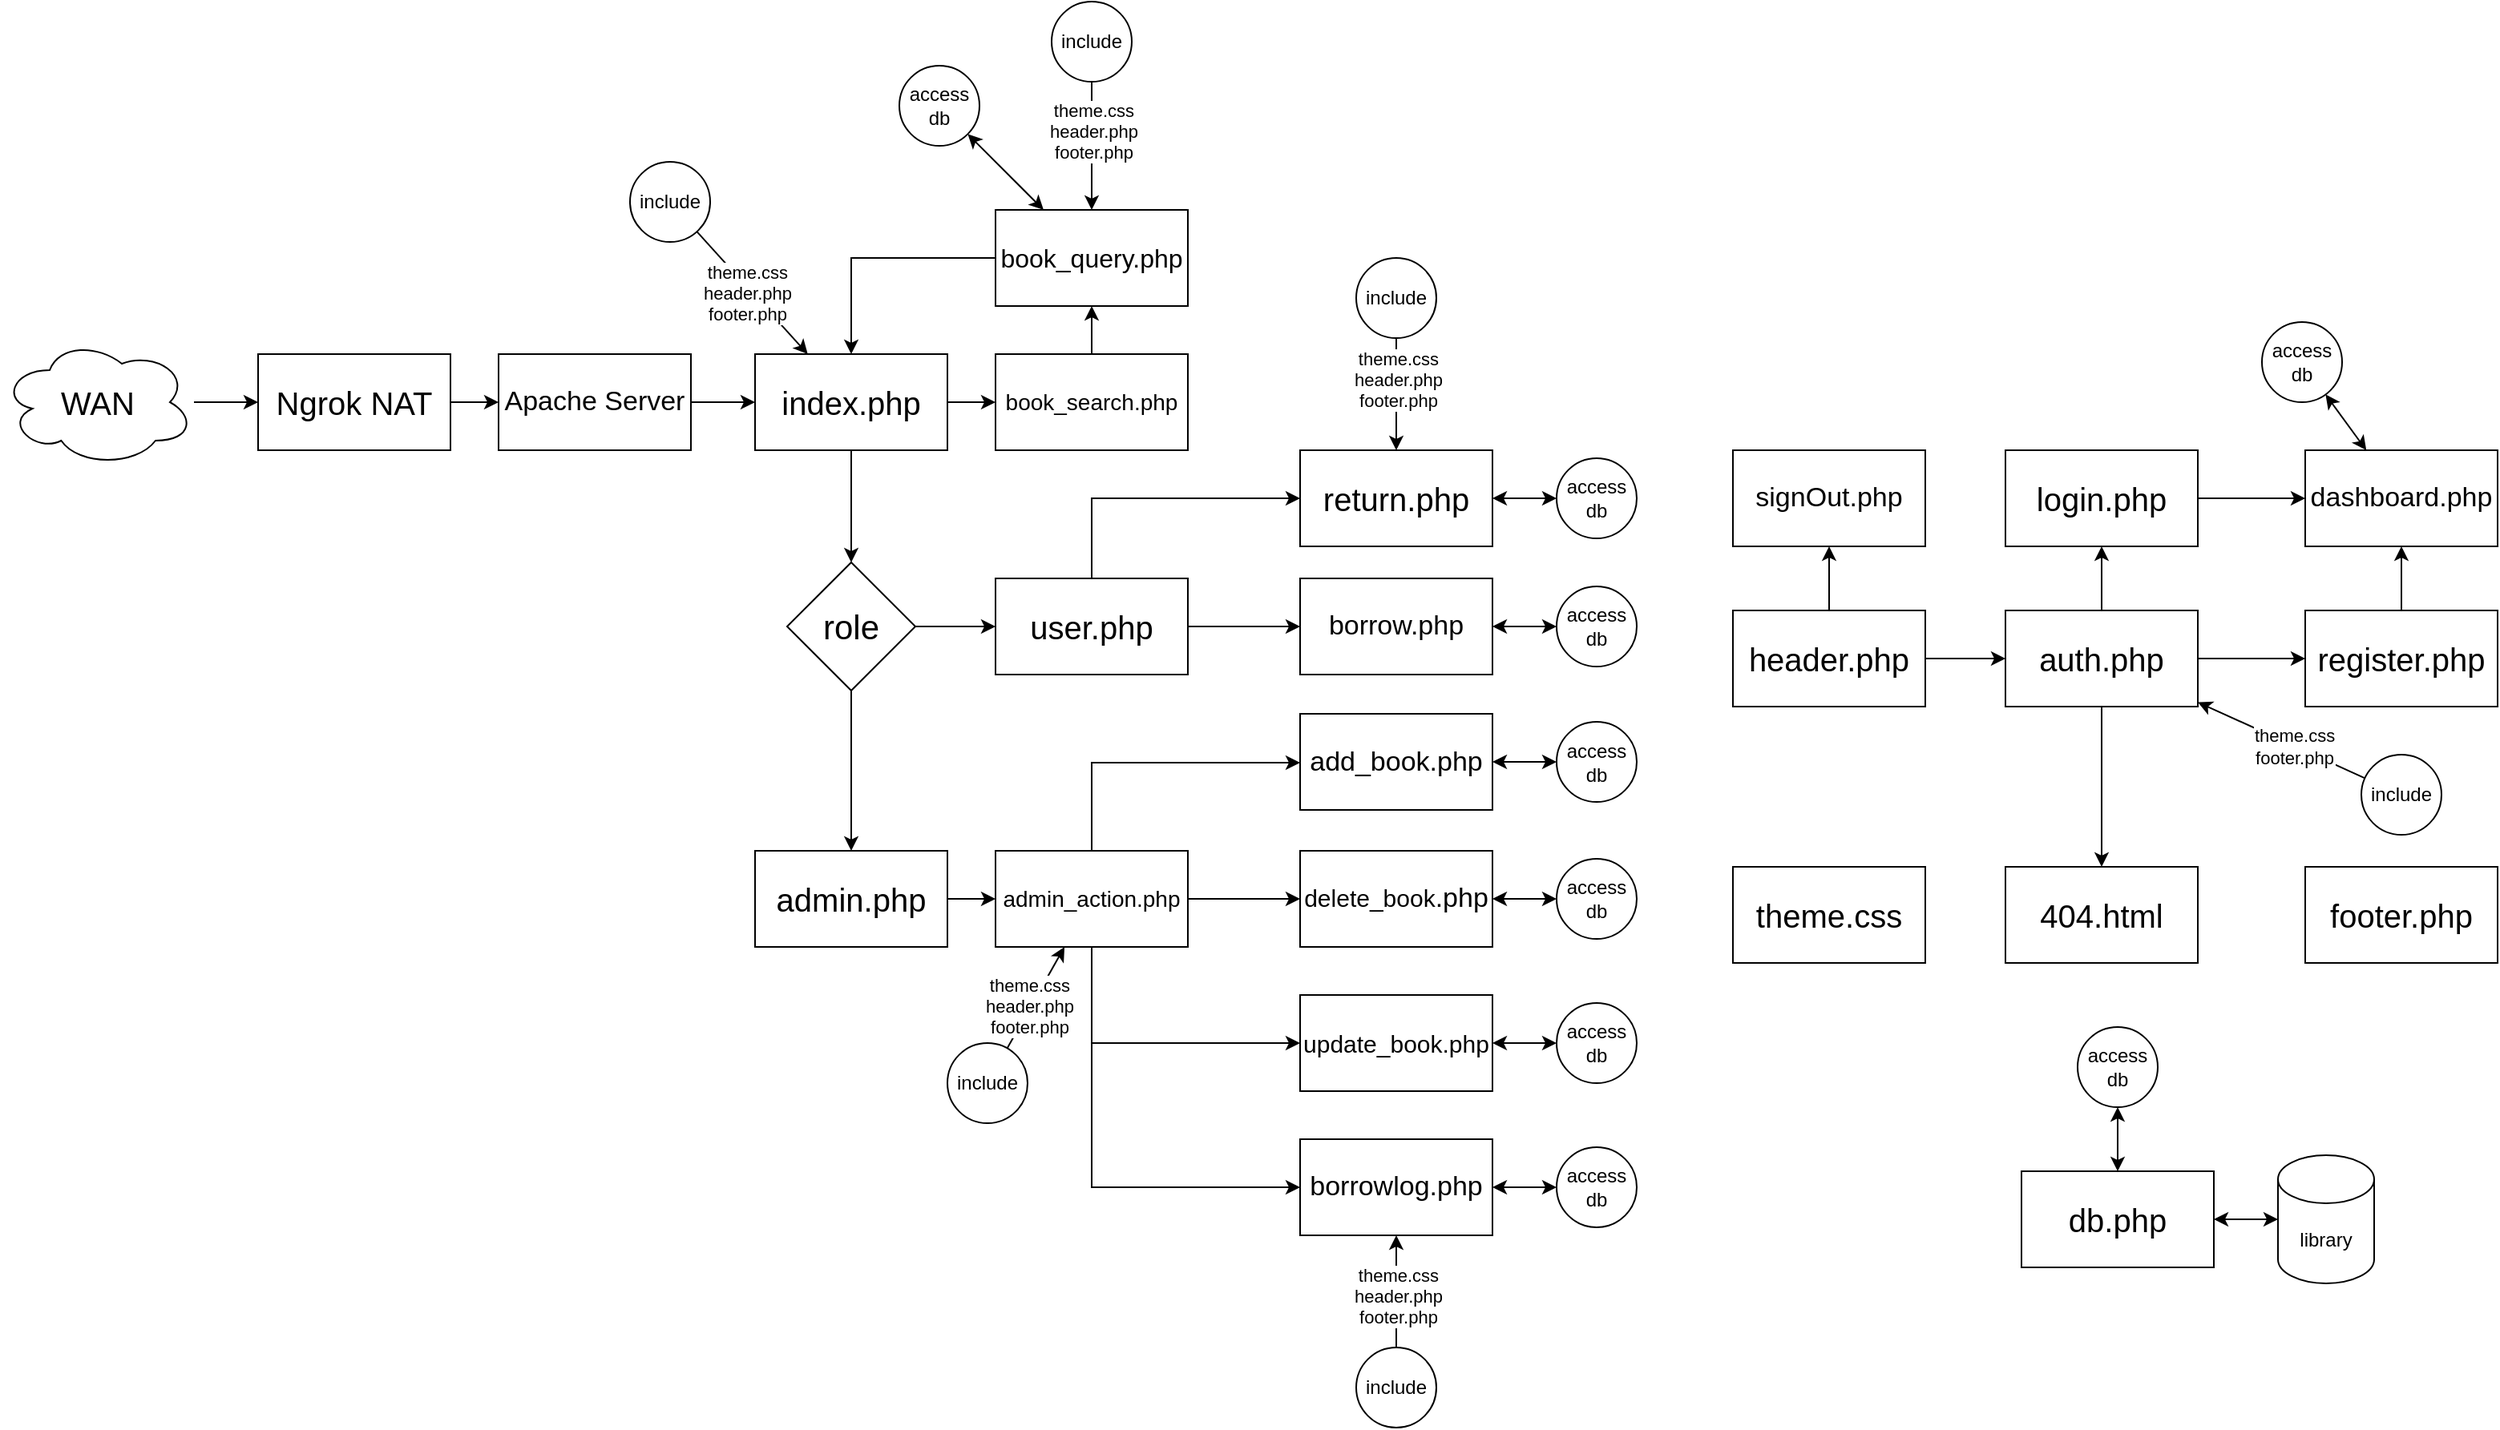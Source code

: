 <mxfile version="27.0.9">
  <diagram id="C5RBs43oDa-KdzZeNtuy" name="Page-1">
    <mxGraphModel dx="1237" dy="654" grid="1" gridSize="10" guides="1" tooltips="1" connect="1" arrows="1" fold="1" page="1" pageScale="1" pageWidth="827" pageHeight="1169" math="0" shadow="0">
      <root>
        <mxCell id="WIyWlLk6GJQsqaUBKTNV-0" />
        <mxCell id="WIyWlLk6GJQsqaUBKTNV-1" parent="WIyWlLk6GJQsqaUBKTNV-0" />
        <mxCell id="X3OqEVXb3V1bv9yhj-be-32" value="" style="rounded=0;orthogonalLoop=1;jettySize=auto;html=1;" parent="WIyWlLk6GJQsqaUBKTNV-1" source="X3OqEVXb3V1bv9yhj-be-0" target="X3OqEVXb3V1bv9yhj-be-8" edge="1">
          <mxGeometry relative="1" as="geometry" />
        </mxCell>
        <mxCell id="X3OqEVXb3V1bv9yhj-be-0" value="&lt;font style=&quot;font-size: 17px;&quot;&gt;Apache Server&lt;/font&gt;" style="rounded=0;whiteSpace=wrap;html=1;" parent="WIyWlLk6GJQsqaUBKTNV-1" vertex="1">
          <mxGeometry x="310" y="360" width="120" height="60" as="geometry" />
        </mxCell>
        <mxCell id="X3OqEVXb3V1bv9yhj-be-7" value="" style="rounded=0;orthogonalLoop=1;jettySize=auto;html=1;" parent="WIyWlLk6GJQsqaUBKTNV-1" source="X3OqEVXb3V1bv9yhj-be-1" target="X3OqEVXb3V1bv9yhj-be-0" edge="1">
          <mxGeometry relative="1" as="geometry" />
        </mxCell>
        <mxCell id="X3OqEVXb3V1bv9yhj-be-1" value="&lt;font style=&quot;font-size: 20px;&quot;&gt;Ngrok NAT&lt;/font&gt;" style="rounded=0;whiteSpace=wrap;html=1;" parent="WIyWlLk6GJQsqaUBKTNV-1" vertex="1">
          <mxGeometry x="160" y="360" width="120" height="60" as="geometry" />
        </mxCell>
        <mxCell id="X3OqEVXb3V1bv9yhj-be-6" value="" style="rounded=0;orthogonalLoop=1;jettySize=auto;html=1;" parent="WIyWlLk6GJQsqaUBKTNV-1" source="X3OqEVXb3V1bv9yhj-be-5" target="X3OqEVXb3V1bv9yhj-be-1" edge="1">
          <mxGeometry relative="1" as="geometry" />
        </mxCell>
        <mxCell id="X3OqEVXb3V1bv9yhj-be-5" value="&lt;font style=&quot;font-size: 20px;&quot;&gt;WAN&lt;/font&gt;" style="ellipse;shape=cloud;whiteSpace=wrap;html=1;" parent="WIyWlLk6GJQsqaUBKTNV-1" vertex="1">
          <mxGeometry y="350" width="120" height="80" as="geometry" />
        </mxCell>
        <mxCell id="X3OqEVXb3V1bv9yhj-be-33" value="" style="rounded=0;orthogonalLoop=1;jettySize=auto;html=1;" parent="WIyWlLk6GJQsqaUBKTNV-1" source="X3OqEVXb3V1bv9yhj-be-8" target="X3OqEVXb3V1bv9yhj-be-12" edge="1">
          <mxGeometry relative="1" as="geometry" />
        </mxCell>
        <mxCell id="X3OqEVXb3V1bv9yhj-be-46" value="" style="edgeStyle=orthogonalEdgeStyle;rounded=0;orthogonalLoop=1;jettySize=auto;html=1;" parent="WIyWlLk6GJQsqaUBKTNV-1" source="X3OqEVXb3V1bv9yhj-be-8" target="X3OqEVXb3V1bv9yhj-be-45" edge="1">
          <mxGeometry relative="1" as="geometry" />
        </mxCell>
        <mxCell id="X3OqEVXb3V1bv9yhj-be-8" value="&lt;font style=&quot;font-size: 20px;&quot;&gt;index.php&lt;/font&gt;" style="rounded=0;whiteSpace=wrap;html=1;" parent="WIyWlLk6GJQsqaUBKTNV-1" vertex="1">
          <mxGeometry x="470" y="360" width="120" height="60" as="geometry" />
        </mxCell>
        <mxCell id="X3OqEVXb3V1bv9yhj-be-9" value="&lt;font style=&quot;font-size: 20px;&quot;&gt;theme.css&lt;/font&gt;" style="rounded=0;whiteSpace=wrap;html=1;" parent="WIyWlLk6GJQsqaUBKTNV-1" vertex="1">
          <mxGeometry x="1080" y="680" width="120" height="60" as="geometry" />
        </mxCell>
        <mxCell id="X3OqEVXb3V1bv9yhj-be-38" value="" style="rounded=0;orthogonalLoop=1;jettySize=auto;html=1;" parent="WIyWlLk6GJQsqaUBKTNV-1" source="X3OqEVXb3V1bv9yhj-be-10" target="X3OqEVXb3V1bv9yhj-be-22" edge="1">
          <mxGeometry relative="1" as="geometry" />
        </mxCell>
        <mxCell id="X3OqEVXb3V1bv9yhj-be-39" value="" style="rounded=0;orthogonalLoop=1;jettySize=auto;html=1;" parent="WIyWlLk6GJQsqaUBKTNV-1" source="X3OqEVXb3V1bv9yhj-be-10" target="X3OqEVXb3V1bv9yhj-be-18" edge="1">
          <mxGeometry relative="1" as="geometry" />
        </mxCell>
        <mxCell id="X3OqEVXb3V1bv9yhj-be-10" value="&lt;font style=&quot;font-size: 20px;&quot;&gt;header.php&lt;/font&gt;" style="rounded=0;whiteSpace=wrap;html=1;" parent="WIyWlLk6GJQsqaUBKTNV-1" vertex="1">
          <mxGeometry x="1080" y="520" width="120" height="60" as="geometry" />
        </mxCell>
        <mxCell id="X3OqEVXb3V1bv9yhj-be-11" value="&lt;font style=&quot;font-size: 20px;&quot;&gt;footer.php&lt;/font&gt;" style="rounded=0;whiteSpace=wrap;html=1;" parent="WIyWlLk6GJQsqaUBKTNV-1" vertex="1">
          <mxGeometry x="1437" y="680" width="120" height="60" as="geometry" />
        </mxCell>
        <mxCell id="X3OqEVXb3V1bv9yhj-be-35" value="" style="rounded=0;orthogonalLoop=1;jettySize=auto;html=1;" parent="WIyWlLk6GJQsqaUBKTNV-1" source="X3OqEVXb3V1bv9yhj-be-12" target="X3OqEVXb3V1bv9yhj-be-23" edge="1">
          <mxGeometry relative="1" as="geometry" />
        </mxCell>
        <mxCell id="X3OqEVXb3V1bv9yhj-be-12" value="&lt;font style=&quot;font-size: 14px;&quot;&gt;book_search.php&lt;/font&gt;" style="rounded=0;whiteSpace=wrap;html=1;" parent="WIyWlLk6GJQsqaUBKTNV-1" vertex="1">
          <mxGeometry x="620" y="360" width="120" height="60" as="geometry" />
        </mxCell>
        <mxCell id="X3OqEVXb3V1bv9yhj-be-51" value="" style="rounded=0;orthogonalLoop=1;jettySize=auto;html=1;" parent="WIyWlLk6GJQsqaUBKTNV-1" source="X3OqEVXb3V1bv9yhj-be-13" target="X3OqEVXb3V1bv9yhj-be-24" edge="1">
          <mxGeometry relative="1" as="geometry" />
        </mxCell>
        <mxCell id="X3OqEVXb3V1bv9yhj-be-53" value="" style="edgeStyle=orthogonalEdgeStyle;rounded=0;orthogonalLoop=1;jettySize=auto;html=1;" parent="WIyWlLk6GJQsqaUBKTNV-1" source="X3OqEVXb3V1bv9yhj-be-13" target="X3OqEVXb3V1bv9yhj-be-31" edge="1">
          <mxGeometry relative="1" as="geometry">
            <Array as="points">
              <mxPoint x="680" y="450" />
            </Array>
          </mxGeometry>
        </mxCell>
        <mxCell id="X3OqEVXb3V1bv9yhj-be-13" value="&lt;font style=&quot;font-size: 20px;&quot;&gt;user.php&lt;/font&gt;" style="rounded=0;whiteSpace=wrap;html=1;" parent="WIyWlLk6GJQsqaUBKTNV-1" vertex="1">
          <mxGeometry x="620" y="500" width="120" height="60" as="geometry" />
        </mxCell>
        <mxCell id="X3OqEVXb3V1bv9yhj-be-52" value="" style="rounded=0;orthogonalLoop=1;jettySize=auto;html=1;" parent="WIyWlLk6GJQsqaUBKTNV-1" source="X3OqEVXb3V1bv9yhj-be-14" target="X3OqEVXb3V1bv9yhj-be-21" edge="1">
          <mxGeometry relative="1" as="geometry" />
        </mxCell>
        <mxCell id="X3OqEVXb3V1bv9yhj-be-14" value="&lt;font style=&quot;font-size: 20px;&quot;&gt;admin.php&lt;/font&gt;" style="rounded=0;whiteSpace=wrap;html=1;" parent="WIyWlLk6GJQsqaUBKTNV-1" vertex="1">
          <mxGeometry x="470" y="670" width="120" height="60" as="geometry" />
        </mxCell>
        <mxCell id="X3OqEVXb3V1bv9yhj-be-17" value="" style="rounded=0;orthogonalLoop=1;jettySize=auto;html=1;startArrow=classic;startFill=1;" parent="WIyWlLk6GJQsqaUBKTNV-1" source="X3OqEVXb3V1bv9yhj-be-15" target="X3OqEVXb3V1bv9yhj-be-16" edge="1">
          <mxGeometry relative="1" as="geometry" />
        </mxCell>
        <mxCell id="X3OqEVXb3V1bv9yhj-be-15" value="&lt;font style=&quot;font-size: 20px;&quot;&gt;db.php&lt;/font&gt;" style="rounded=0;whiteSpace=wrap;html=1;" parent="WIyWlLk6GJQsqaUBKTNV-1" vertex="1">
          <mxGeometry x="1260" y="870" width="120" height="60" as="geometry" />
        </mxCell>
        <mxCell id="X3OqEVXb3V1bv9yhj-be-16" value="library" style="shape=cylinder3;whiteSpace=wrap;html=1;boundedLbl=1;backgroundOutline=1;size=15;" parent="WIyWlLk6GJQsqaUBKTNV-1" vertex="1">
          <mxGeometry x="1420" y="860" width="60" height="80" as="geometry" />
        </mxCell>
        <mxCell id="X3OqEVXb3V1bv9yhj-be-18" value="&lt;font style=&quot;font-size: 17px;&quot;&gt;signOut.php&lt;/font&gt;" style="rounded=0;whiteSpace=wrap;html=1;" parent="WIyWlLk6GJQsqaUBKTNV-1" vertex="1">
          <mxGeometry x="1080" y="420" width="120" height="60" as="geometry" />
        </mxCell>
        <mxCell id="X3OqEVXb3V1bv9yhj-be-19" value="&lt;font style=&quot;font-size: 20px;&quot;&gt;404.html&lt;/font&gt;" style="rounded=0;whiteSpace=wrap;html=1;" parent="WIyWlLk6GJQsqaUBKTNV-1" vertex="1">
          <mxGeometry x="1250" y="680" width="120" height="60" as="geometry" />
        </mxCell>
        <mxCell id="X3OqEVXb3V1bv9yhj-be-20" value="&lt;font style=&quot;font-size: 17px;&quot;&gt;add_book.php&lt;/font&gt;" style="rounded=0;whiteSpace=wrap;html=1;" parent="WIyWlLk6GJQsqaUBKTNV-1" vertex="1">
          <mxGeometry x="810" y="584.5" width="120" height="60" as="geometry" />
        </mxCell>
        <mxCell id="X3OqEVXb3V1bv9yhj-be-55" value="" style="edgeStyle=orthogonalEdgeStyle;rounded=0;orthogonalLoop=1;jettySize=auto;html=1;" parent="WIyWlLk6GJQsqaUBKTNV-1" source="X3OqEVXb3V1bv9yhj-be-21" target="X3OqEVXb3V1bv9yhj-be-20" edge="1">
          <mxGeometry relative="1" as="geometry">
            <Array as="points">
              <mxPoint x="680" y="615" />
            </Array>
          </mxGeometry>
        </mxCell>
        <mxCell id="X3OqEVXb3V1bv9yhj-be-57" value="" style="edgeStyle=orthogonalEdgeStyle;rounded=0;orthogonalLoop=1;jettySize=auto;html=1;" parent="WIyWlLk6GJQsqaUBKTNV-1" source="X3OqEVXb3V1bv9yhj-be-21" target="X3OqEVXb3V1bv9yhj-be-25" edge="1">
          <mxGeometry relative="1" as="geometry">
            <Array as="points">
              <mxPoint x="680" y="880" />
            </Array>
          </mxGeometry>
        </mxCell>
        <mxCell id="X3OqEVXb3V1bv9yhj-be-58" value="" style="edgeStyle=orthogonalEdgeStyle;rounded=0;orthogonalLoop=1;jettySize=auto;html=1;" parent="WIyWlLk6GJQsqaUBKTNV-1" source="X3OqEVXb3V1bv9yhj-be-21" target="X3OqEVXb3V1bv9yhj-be-27" edge="1">
          <mxGeometry relative="1" as="geometry" />
        </mxCell>
        <mxCell id="Dx3ptaILOhriFuHnNQgm-1" value="" style="edgeStyle=orthogonalEdgeStyle;rounded=0;orthogonalLoop=1;jettySize=auto;html=1;" edge="1" parent="WIyWlLk6GJQsqaUBKTNV-1" source="X3OqEVXb3V1bv9yhj-be-21" target="Dx3ptaILOhriFuHnNQgm-0">
          <mxGeometry relative="1" as="geometry">
            <Array as="points">
              <mxPoint x="680" y="790" />
            </Array>
          </mxGeometry>
        </mxCell>
        <mxCell id="X3OqEVXb3V1bv9yhj-be-21" value="&lt;font style=&quot;font-size: 14px;&quot;&gt;admin_action.php&lt;/font&gt;" style="rounded=0;whiteSpace=wrap;html=1;" parent="WIyWlLk6GJQsqaUBKTNV-1" vertex="1">
          <mxGeometry x="620" y="670" width="120" height="60" as="geometry" />
        </mxCell>
        <mxCell id="X3OqEVXb3V1bv9yhj-be-40" value="" style="rounded=0;orthogonalLoop=1;jettySize=auto;html=1;" parent="WIyWlLk6GJQsqaUBKTNV-1" source="X3OqEVXb3V1bv9yhj-be-22" target="X3OqEVXb3V1bv9yhj-be-19" edge="1">
          <mxGeometry relative="1" as="geometry" />
        </mxCell>
        <mxCell id="X3OqEVXb3V1bv9yhj-be-41" value="" style="rounded=0;orthogonalLoop=1;jettySize=auto;html=1;" parent="WIyWlLk6GJQsqaUBKTNV-1" source="X3OqEVXb3V1bv9yhj-be-22" target="X3OqEVXb3V1bv9yhj-be-29" edge="1">
          <mxGeometry relative="1" as="geometry" />
        </mxCell>
        <mxCell id="X3OqEVXb3V1bv9yhj-be-42" value="" style="rounded=0;orthogonalLoop=1;jettySize=auto;html=1;" parent="WIyWlLk6GJQsqaUBKTNV-1" source="X3OqEVXb3V1bv9yhj-be-22" target="X3OqEVXb3V1bv9yhj-be-30" edge="1">
          <mxGeometry relative="1" as="geometry" />
        </mxCell>
        <mxCell id="X3OqEVXb3V1bv9yhj-be-22" value="&lt;font style=&quot;font-size: 20px;&quot;&gt;auth.php&lt;/font&gt;" style="rounded=0;whiteSpace=wrap;html=1;" parent="WIyWlLk6GJQsqaUBKTNV-1" vertex="1">
          <mxGeometry x="1250" y="520" width="120" height="60" as="geometry" />
        </mxCell>
        <mxCell id="X3OqEVXb3V1bv9yhj-be-37" value="" style="edgeStyle=orthogonalEdgeStyle;rounded=0;orthogonalLoop=1;jettySize=auto;html=1;" parent="WIyWlLk6GJQsqaUBKTNV-1" source="X3OqEVXb3V1bv9yhj-be-23" target="X3OqEVXb3V1bv9yhj-be-8" edge="1">
          <mxGeometry relative="1" as="geometry" />
        </mxCell>
        <mxCell id="X3OqEVXb3V1bv9yhj-be-23" value="&lt;font style=&quot;font-size: 16px;&quot;&gt;book_query.php&lt;/font&gt;" style="rounded=0;whiteSpace=wrap;html=1;" parent="WIyWlLk6GJQsqaUBKTNV-1" vertex="1">
          <mxGeometry x="620" y="270" width="120" height="60" as="geometry" />
        </mxCell>
        <mxCell id="X3OqEVXb3V1bv9yhj-be-24" value="&lt;font style=&quot;font-size: 17px;&quot;&gt;borrow.php&lt;/font&gt;" style="rounded=0;whiteSpace=wrap;html=1;" parent="WIyWlLk6GJQsqaUBKTNV-1" vertex="1">
          <mxGeometry x="810" y="500" width="120" height="60" as="geometry" />
        </mxCell>
        <mxCell id="X3OqEVXb3V1bv9yhj-be-25" value="&lt;font style=&quot;font-size: 17px;&quot;&gt;borrowlog.php&lt;/font&gt;" style="rounded=0;whiteSpace=wrap;html=1;" parent="WIyWlLk6GJQsqaUBKTNV-1" vertex="1">
          <mxGeometry x="810" y="850" width="120" height="60" as="geometry" />
        </mxCell>
        <mxCell id="X3OqEVXb3V1bv9yhj-be-26" value="&lt;font style=&quot;font-size: 17px;&quot;&gt;dashboard.php&lt;/font&gt;" style="rounded=0;whiteSpace=wrap;html=1;" parent="WIyWlLk6GJQsqaUBKTNV-1" vertex="1">
          <mxGeometry x="1437" y="420" width="120" height="60" as="geometry" />
        </mxCell>
        <mxCell id="X3OqEVXb3V1bv9yhj-be-27" value="&lt;font style=&quot;font-size: 15px;&quot;&gt;delete_book&lt;/font&gt;&lt;font style=&quot;font-size: 17px;&quot;&gt;.php&lt;/font&gt;" style="rounded=0;whiteSpace=wrap;html=1;" parent="WIyWlLk6GJQsqaUBKTNV-1" vertex="1">
          <mxGeometry x="810" y="670" width="120" height="60" as="geometry" />
        </mxCell>
        <mxCell id="X3OqEVXb3V1bv9yhj-be-44" value="" style="rounded=0;orthogonalLoop=1;jettySize=auto;html=1;" parent="WIyWlLk6GJQsqaUBKTNV-1" source="X3OqEVXb3V1bv9yhj-be-29" target="X3OqEVXb3V1bv9yhj-be-26" edge="1">
          <mxGeometry relative="1" as="geometry" />
        </mxCell>
        <mxCell id="X3OqEVXb3V1bv9yhj-be-29" value="&lt;font style=&quot;font-size: 20px;&quot;&gt;login.php&lt;/font&gt;" style="rounded=0;whiteSpace=wrap;html=1;" parent="WIyWlLk6GJQsqaUBKTNV-1" vertex="1">
          <mxGeometry x="1250" y="420" width="120" height="60" as="geometry" />
        </mxCell>
        <mxCell id="X3OqEVXb3V1bv9yhj-be-43" value="" style="rounded=0;orthogonalLoop=1;jettySize=auto;html=1;" parent="WIyWlLk6GJQsqaUBKTNV-1" source="X3OqEVXb3V1bv9yhj-be-30" target="X3OqEVXb3V1bv9yhj-be-26" edge="1">
          <mxGeometry relative="1" as="geometry" />
        </mxCell>
        <mxCell id="X3OqEVXb3V1bv9yhj-be-30" value="&lt;font style=&quot;font-size: 20px;&quot;&gt;register.php&lt;/font&gt;" style="rounded=0;whiteSpace=wrap;html=1;" parent="WIyWlLk6GJQsqaUBKTNV-1" vertex="1">
          <mxGeometry x="1437" y="520" width="120" height="60" as="geometry" />
        </mxCell>
        <mxCell id="X3OqEVXb3V1bv9yhj-be-31" value="&lt;font style=&quot;font-size: 20px;&quot;&gt;return.php&lt;/font&gt;" style="rounded=0;whiteSpace=wrap;html=1;" parent="WIyWlLk6GJQsqaUBKTNV-1" vertex="1">
          <mxGeometry x="810" y="420" width="120" height="60" as="geometry" />
        </mxCell>
        <mxCell id="X3OqEVXb3V1bv9yhj-be-47" value="" style="rounded=0;orthogonalLoop=1;jettySize=auto;html=1;" parent="WIyWlLk6GJQsqaUBKTNV-1" source="X3OqEVXb3V1bv9yhj-be-45" target="X3OqEVXb3V1bv9yhj-be-13" edge="1">
          <mxGeometry relative="1" as="geometry" />
        </mxCell>
        <mxCell id="X3OqEVXb3V1bv9yhj-be-48" value="" style="rounded=0;orthogonalLoop=1;jettySize=auto;html=1;" parent="WIyWlLk6GJQsqaUBKTNV-1" source="X3OqEVXb3V1bv9yhj-be-45" target="X3OqEVXb3V1bv9yhj-be-14" edge="1">
          <mxGeometry relative="1" as="geometry" />
        </mxCell>
        <mxCell id="X3OqEVXb3V1bv9yhj-be-45" value="&lt;font style=&quot;font-size: 21px;&quot;&gt;role&lt;/font&gt;" style="rhombus;whiteSpace=wrap;html=1;rounded=0;" parent="WIyWlLk6GJQsqaUBKTNV-1" vertex="1">
          <mxGeometry x="490" y="490" width="80" height="80" as="geometry" />
        </mxCell>
        <mxCell id="X3OqEVXb3V1bv9yhj-be-62" value="" style="rounded=0;orthogonalLoop=1;jettySize=auto;html=1;" parent="WIyWlLk6GJQsqaUBKTNV-1" source="X3OqEVXb3V1bv9yhj-be-61" target="X3OqEVXb3V1bv9yhj-be-8" edge="1">
          <mxGeometry relative="1" as="geometry" />
        </mxCell>
        <mxCell id="X3OqEVXb3V1bv9yhj-be-64" value="theme.css&lt;br&gt;header.php&lt;br&gt;footer.php" style="edgeLabel;html=1;align=center;verticalAlign=middle;resizable=0;points=[];" parent="X3OqEVXb3V1bv9yhj-be-62" vertex="1" connectable="0">
          <mxGeometry x="-0.411" y="1" relative="1" as="geometry">
            <mxPoint x="10" y="16" as="offset" />
          </mxGeometry>
        </mxCell>
        <mxCell id="X3OqEVXb3V1bv9yhj-be-61" value="include" style="ellipse;whiteSpace=wrap;html=1;aspect=fixed;" parent="WIyWlLk6GJQsqaUBKTNV-1" vertex="1">
          <mxGeometry x="392" y="240" width="50" height="50" as="geometry" />
        </mxCell>
        <mxCell id="X3OqEVXb3V1bv9yhj-be-67" value="" style="rounded=0;orthogonalLoop=1;jettySize=auto;html=1;" parent="WIyWlLk6GJQsqaUBKTNV-1" source="X3OqEVXb3V1bv9yhj-be-66" target="X3OqEVXb3V1bv9yhj-be-23" edge="1">
          <mxGeometry relative="1" as="geometry" />
        </mxCell>
        <mxCell id="X3OqEVXb3V1bv9yhj-be-68" value="theme.css&lt;br&gt;header.php&lt;br&gt;footer.php" style="edgeLabel;html=1;align=center;verticalAlign=middle;resizable=0;points=[];" parent="X3OqEVXb3V1bv9yhj-be-67" vertex="1" connectable="0">
          <mxGeometry x="-0.23" y="1" relative="1" as="geometry">
            <mxPoint as="offset" />
          </mxGeometry>
        </mxCell>
        <mxCell id="X3OqEVXb3V1bv9yhj-be-66" value="include" style="ellipse;whiteSpace=wrap;html=1;aspect=fixed;" parent="WIyWlLk6GJQsqaUBKTNV-1" vertex="1">
          <mxGeometry x="655" y="140" width="50" height="50" as="geometry" />
        </mxCell>
        <mxCell id="X3OqEVXb3V1bv9yhj-be-70" value="" style="rounded=0;orthogonalLoop=1;jettySize=auto;html=1;" parent="WIyWlLk6GJQsqaUBKTNV-1" source="X3OqEVXb3V1bv9yhj-be-69" target="X3OqEVXb3V1bv9yhj-be-21" edge="1">
          <mxGeometry relative="1" as="geometry" />
        </mxCell>
        <mxCell id="X3OqEVXb3V1bv9yhj-be-81" value="theme.css&lt;br&gt;header.php&lt;br&gt;footer.php" style="edgeLabel;html=1;align=center;verticalAlign=middle;resizable=0;points=[];" parent="X3OqEVXb3V1bv9yhj-be-70" vertex="1" connectable="0">
          <mxGeometry x="-0.175" y="1" relative="1" as="geometry">
            <mxPoint as="offset" />
          </mxGeometry>
        </mxCell>
        <mxCell id="X3OqEVXb3V1bv9yhj-be-69" value="include" style="ellipse;whiteSpace=wrap;html=1;aspect=fixed;" parent="WIyWlLk6GJQsqaUBKTNV-1" vertex="1">
          <mxGeometry x="590" y="790" width="50" height="50" as="geometry" />
        </mxCell>
        <mxCell id="X3OqEVXb3V1bv9yhj-be-72" value="" style="rounded=0;orthogonalLoop=1;jettySize=auto;html=1;" parent="WIyWlLk6GJQsqaUBKTNV-1" source="X3OqEVXb3V1bv9yhj-be-71" target="X3OqEVXb3V1bv9yhj-be-25" edge="1">
          <mxGeometry relative="1" as="geometry" />
        </mxCell>
        <mxCell id="X3OqEVXb3V1bv9yhj-be-82" value="theme.css&lt;br&gt;header.php&lt;br&gt;footer.php" style="edgeLabel;html=1;align=center;verticalAlign=middle;resizable=0;points=[];" parent="X3OqEVXb3V1bv9yhj-be-72" vertex="1" connectable="0">
          <mxGeometry x="-0.076" y="-1" relative="1" as="geometry">
            <mxPoint as="offset" />
          </mxGeometry>
        </mxCell>
        <mxCell id="X3OqEVXb3V1bv9yhj-be-71" value="include" style="ellipse;whiteSpace=wrap;html=1;aspect=fixed;" parent="WIyWlLk6GJQsqaUBKTNV-1" vertex="1">
          <mxGeometry x="845" y="980" width="50" height="50" as="geometry" />
        </mxCell>
        <mxCell id="X3OqEVXb3V1bv9yhj-be-74" value="" style="rounded=0;orthogonalLoop=1;jettySize=auto;html=1;" parent="WIyWlLk6GJQsqaUBKTNV-1" source="X3OqEVXb3V1bv9yhj-be-73" target="X3OqEVXb3V1bv9yhj-be-31" edge="1">
          <mxGeometry relative="1" as="geometry" />
        </mxCell>
        <mxCell id="X3OqEVXb3V1bv9yhj-be-83" value="theme.css&lt;br&gt;header.php&lt;br&gt;footer.php" style="edgeLabel;html=1;align=center;verticalAlign=middle;resizable=0;points=[];" parent="X3OqEVXb3V1bv9yhj-be-74" vertex="1" connectable="0">
          <mxGeometry x="-0.267" y="1" relative="1" as="geometry">
            <mxPoint as="offset" />
          </mxGeometry>
        </mxCell>
        <mxCell id="X3OqEVXb3V1bv9yhj-be-73" value="include" style="ellipse;whiteSpace=wrap;html=1;aspect=fixed;" parent="WIyWlLk6GJQsqaUBKTNV-1" vertex="1">
          <mxGeometry x="845" y="300" width="50" height="50" as="geometry" />
        </mxCell>
        <mxCell id="X3OqEVXb3V1bv9yhj-be-79" value="" style="rounded=0;orthogonalLoop=1;jettySize=auto;html=1;" parent="WIyWlLk6GJQsqaUBKTNV-1" source="X3OqEVXb3V1bv9yhj-be-75" target="X3OqEVXb3V1bv9yhj-be-22" edge="1">
          <mxGeometry relative="1" as="geometry" />
        </mxCell>
        <mxCell id="X3OqEVXb3V1bv9yhj-be-80" value="theme.css&lt;br&gt;footer.php" style="edgeLabel;html=1;align=center;verticalAlign=middle;resizable=0;points=[];" parent="X3OqEVXb3V1bv9yhj-be-79" vertex="1" connectable="0">
          <mxGeometry x="-0.153" relative="1" as="geometry">
            <mxPoint as="offset" />
          </mxGeometry>
        </mxCell>
        <mxCell id="X3OqEVXb3V1bv9yhj-be-75" value="include" style="ellipse;whiteSpace=wrap;html=1;aspect=fixed;" parent="WIyWlLk6GJQsqaUBKTNV-1" vertex="1">
          <mxGeometry x="1472" y="610" width="50" height="50" as="geometry" />
        </mxCell>
        <mxCell id="X3OqEVXb3V1bv9yhj-be-86" value="" style="rounded=0;orthogonalLoop=1;jettySize=auto;html=1;startArrow=classic;startFill=1;" parent="WIyWlLk6GJQsqaUBKTNV-1" source="X3OqEVXb3V1bv9yhj-be-85" target="X3OqEVXb3V1bv9yhj-be-15" edge="1">
          <mxGeometry relative="1" as="geometry" />
        </mxCell>
        <mxCell id="X3OqEVXb3V1bv9yhj-be-85" value="access&lt;div&gt;db&lt;/div&gt;" style="ellipse;whiteSpace=wrap;html=1;aspect=fixed;" parent="WIyWlLk6GJQsqaUBKTNV-1" vertex="1">
          <mxGeometry x="1295" y="780" width="50" height="50" as="geometry" />
        </mxCell>
        <mxCell id="X3OqEVXb3V1bv9yhj-be-88" value="" style="rounded=0;orthogonalLoop=1;jettySize=auto;html=1;startArrow=classic;startFill=1;" parent="WIyWlLk6GJQsqaUBKTNV-1" source="X3OqEVXb3V1bv9yhj-be-87" target="X3OqEVXb3V1bv9yhj-be-23" edge="1">
          <mxGeometry relative="1" as="geometry" />
        </mxCell>
        <mxCell id="X3OqEVXb3V1bv9yhj-be-87" value="access&lt;div&gt;db&lt;/div&gt;" style="ellipse;whiteSpace=wrap;html=1;aspect=fixed;" parent="WIyWlLk6GJQsqaUBKTNV-1" vertex="1">
          <mxGeometry x="560" y="180" width="50" height="50" as="geometry" />
        </mxCell>
        <mxCell id="X3OqEVXb3V1bv9yhj-be-90" value="" style="rounded=0;orthogonalLoop=1;jettySize=auto;html=1;startArrow=classic;startFill=1;" parent="WIyWlLk6GJQsqaUBKTNV-1" source="X3OqEVXb3V1bv9yhj-be-89" target="X3OqEVXb3V1bv9yhj-be-31" edge="1">
          <mxGeometry relative="1" as="geometry" />
        </mxCell>
        <mxCell id="X3OqEVXb3V1bv9yhj-be-89" value="access&lt;div&gt;db&lt;/div&gt;" style="ellipse;whiteSpace=wrap;html=1;aspect=fixed;" parent="WIyWlLk6GJQsqaUBKTNV-1" vertex="1">
          <mxGeometry x="970" y="425" width="50" height="50" as="geometry" />
        </mxCell>
        <mxCell id="X3OqEVXb3V1bv9yhj-be-92" value="" style="rounded=0;orthogonalLoop=1;jettySize=auto;html=1;startArrow=classic;startFill=1;" parent="WIyWlLk6GJQsqaUBKTNV-1" source="X3OqEVXb3V1bv9yhj-be-91" target="X3OqEVXb3V1bv9yhj-be-24" edge="1">
          <mxGeometry relative="1" as="geometry" />
        </mxCell>
        <mxCell id="X3OqEVXb3V1bv9yhj-be-91" value="access&lt;div&gt;db&lt;/div&gt;" style="ellipse;whiteSpace=wrap;html=1;aspect=fixed;" parent="WIyWlLk6GJQsqaUBKTNV-1" vertex="1">
          <mxGeometry x="970" y="505" width="50" height="50" as="geometry" />
        </mxCell>
        <mxCell id="X3OqEVXb3V1bv9yhj-be-96" value="" style="rounded=0;orthogonalLoop=1;jettySize=auto;html=1;startArrow=classic;startFill=1;" parent="WIyWlLk6GJQsqaUBKTNV-1" source="X3OqEVXb3V1bv9yhj-be-93" target="X3OqEVXb3V1bv9yhj-be-20" edge="1">
          <mxGeometry relative="1" as="geometry" />
        </mxCell>
        <mxCell id="X3OqEVXb3V1bv9yhj-be-93" value="access&lt;div&gt;db&lt;/div&gt;" style="ellipse;whiteSpace=wrap;html=1;aspect=fixed;" parent="WIyWlLk6GJQsqaUBKTNV-1" vertex="1">
          <mxGeometry x="970" y="589.5" width="50" height="50" as="geometry" />
        </mxCell>
        <mxCell id="X3OqEVXb3V1bv9yhj-be-97" value="" style="rounded=0;orthogonalLoop=1;jettySize=auto;html=1;startArrow=classic;startFill=1;" parent="WIyWlLk6GJQsqaUBKTNV-1" source="X3OqEVXb3V1bv9yhj-be-94" target="X3OqEVXb3V1bv9yhj-be-27" edge="1">
          <mxGeometry relative="1" as="geometry" />
        </mxCell>
        <mxCell id="X3OqEVXb3V1bv9yhj-be-94" value="access&lt;div&gt;db&lt;/div&gt;" style="ellipse;whiteSpace=wrap;html=1;aspect=fixed;" parent="WIyWlLk6GJQsqaUBKTNV-1" vertex="1">
          <mxGeometry x="970" y="675" width="50" height="50" as="geometry" />
        </mxCell>
        <mxCell id="X3OqEVXb3V1bv9yhj-be-98" value="" style="rounded=0;orthogonalLoop=1;jettySize=auto;html=1;startArrow=classic;startFill=1;" parent="WIyWlLk6GJQsqaUBKTNV-1" source="X3OqEVXb3V1bv9yhj-be-95" target="X3OqEVXb3V1bv9yhj-be-25" edge="1">
          <mxGeometry relative="1" as="geometry" />
        </mxCell>
        <mxCell id="X3OqEVXb3V1bv9yhj-be-95" value="access&lt;div&gt;db&lt;/div&gt;" style="ellipse;whiteSpace=wrap;html=1;aspect=fixed;" parent="WIyWlLk6GJQsqaUBKTNV-1" vertex="1">
          <mxGeometry x="970" y="855" width="50" height="50" as="geometry" />
        </mxCell>
        <mxCell id="X3OqEVXb3V1bv9yhj-be-100" value="" style="rounded=0;orthogonalLoop=1;jettySize=auto;html=1;startArrow=classic;startFill=1;" parent="WIyWlLk6GJQsqaUBKTNV-1" source="X3OqEVXb3V1bv9yhj-be-99" target="X3OqEVXb3V1bv9yhj-be-26" edge="1">
          <mxGeometry relative="1" as="geometry" />
        </mxCell>
        <mxCell id="X3OqEVXb3V1bv9yhj-be-99" value="access&lt;div&gt;db&lt;/div&gt;" style="ellipse;whiteSpace=wrap;html=1;aspect=fixed;" parent="WIyWlLk6GJQsqaUBKTNV-1" vertex="1">
          <mxGeometry x="1410" y="340" width="50" height="50" as="geometry" />
        </mxCell>
        <mxCell id="Dx3ptaILOhriFuHnNQgm-0" value="&lt;font style=&quot;font-size: 15px;&quot;&gt;update_book.php&lt;/font&gt;" style="rounded=0;whiteSpace=wrap;html=1;" vertex="1" parent="WIyWlLk6GJQsqaUBKTNV-1">
          <mxGeometry x="810" y="760" width="120" height="60" as="geometry" />
        </mxCell>
        <mxCell id="Dx3ptaILOhriFuHnNQgm-3" value="" style="rounded=0;orthogonalLoop=1;jettySize=auto;html=1;startArrow=classic;startFill=1;" edge="1" parent="WIyWlLk6GJQsqaUBKTNV-1" source="Dx3ptaILOhriFuHnNQgm-2" target="Dx3ptaILOhriFuHnNQgm-0">
          <mxGeometry relative="1" as="geometry" />
        </mxCell>
        <mxCell id="Dx3ptaILOhriFuHnNQgm-2" value="access&lt;div&gt;db&lt;/div&gt;" style="ellipse;whiteSpace=wrap;html=1;aspect=fixed;" vertex="1" parent="WIyWlLk6GJQsqaUBKTNV-1">
          <mxGeometry x="970" y="765" width="50" height="50" as="geometry" />
        </mxCell>
      </root>
    </mxGraphModel>
  </diagram>
</mxfile>
